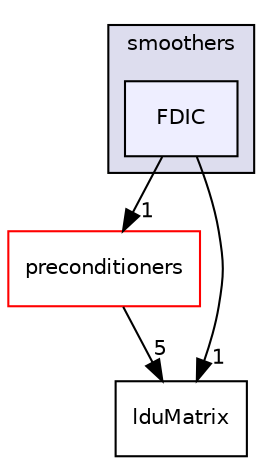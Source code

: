 digraph "src/OpenFOAM/matrices/lduMatrix/smoothers/FDIC" {
  bgcolor=transparent;
  compound=true
  node [ fontsize="10", fontname="Helvetica"];
  edge [ labelfontsize="10", labelfontname="Helvetica"];
  subgraph clusterdir_27bacb8e19b5862d96d869422b2be03b {
    graph [ bgcolor="#ddddee", pencolor="black", label="smoothers" fontname="Helvetica", fontsize="10", URL="dir_27bacb8e19b5862d96d869422b2be03b.html"]
  dir_4f27e694e2501b226ead51715341b08c [shape=box, label="FDIC", style="filled", fillcolor="#eeeeff", pencolor="black", URL="dir_4f27e694e2501b226ead51715341b08c.html"];
  }
  dir_3f6e7e10cc3663a460947d1f6ad52004 [shape=box label="preconditioners" color="red" URL="dir_3f6e7e10cc3663a460947d1f6ad52004.html"];
  dir_1ce70feb2b06c30ebd4091245573b99e [shape=box label="lduMatrix" URL="dir_1ce70feb2b06c30ebd4091245573b99e.html"];
  dir_4f27e694e2501b226ead51715341b08c->dir_3f6e7e10cc3663a460947d1f6ad52004 [headlabel="1", labeldistance=1.5 headhref="dir_002160_002144.html"];
  dir_4f27e694e2501b226ead51715341b08c->dir_1ce70feb2b06c30ebd4091245573b99e [headlabel="1", labeldistance=1.5 headhref="dir_002160_002143.html"];
  dir_3f6e7e10cc3663a460947d1f6ad52004->dir_1ce70feb2b06c30ebd4091245573b99e [headlabel="5", labeldistance=1.5 headhref="dir_002144_002143.html"];
}
